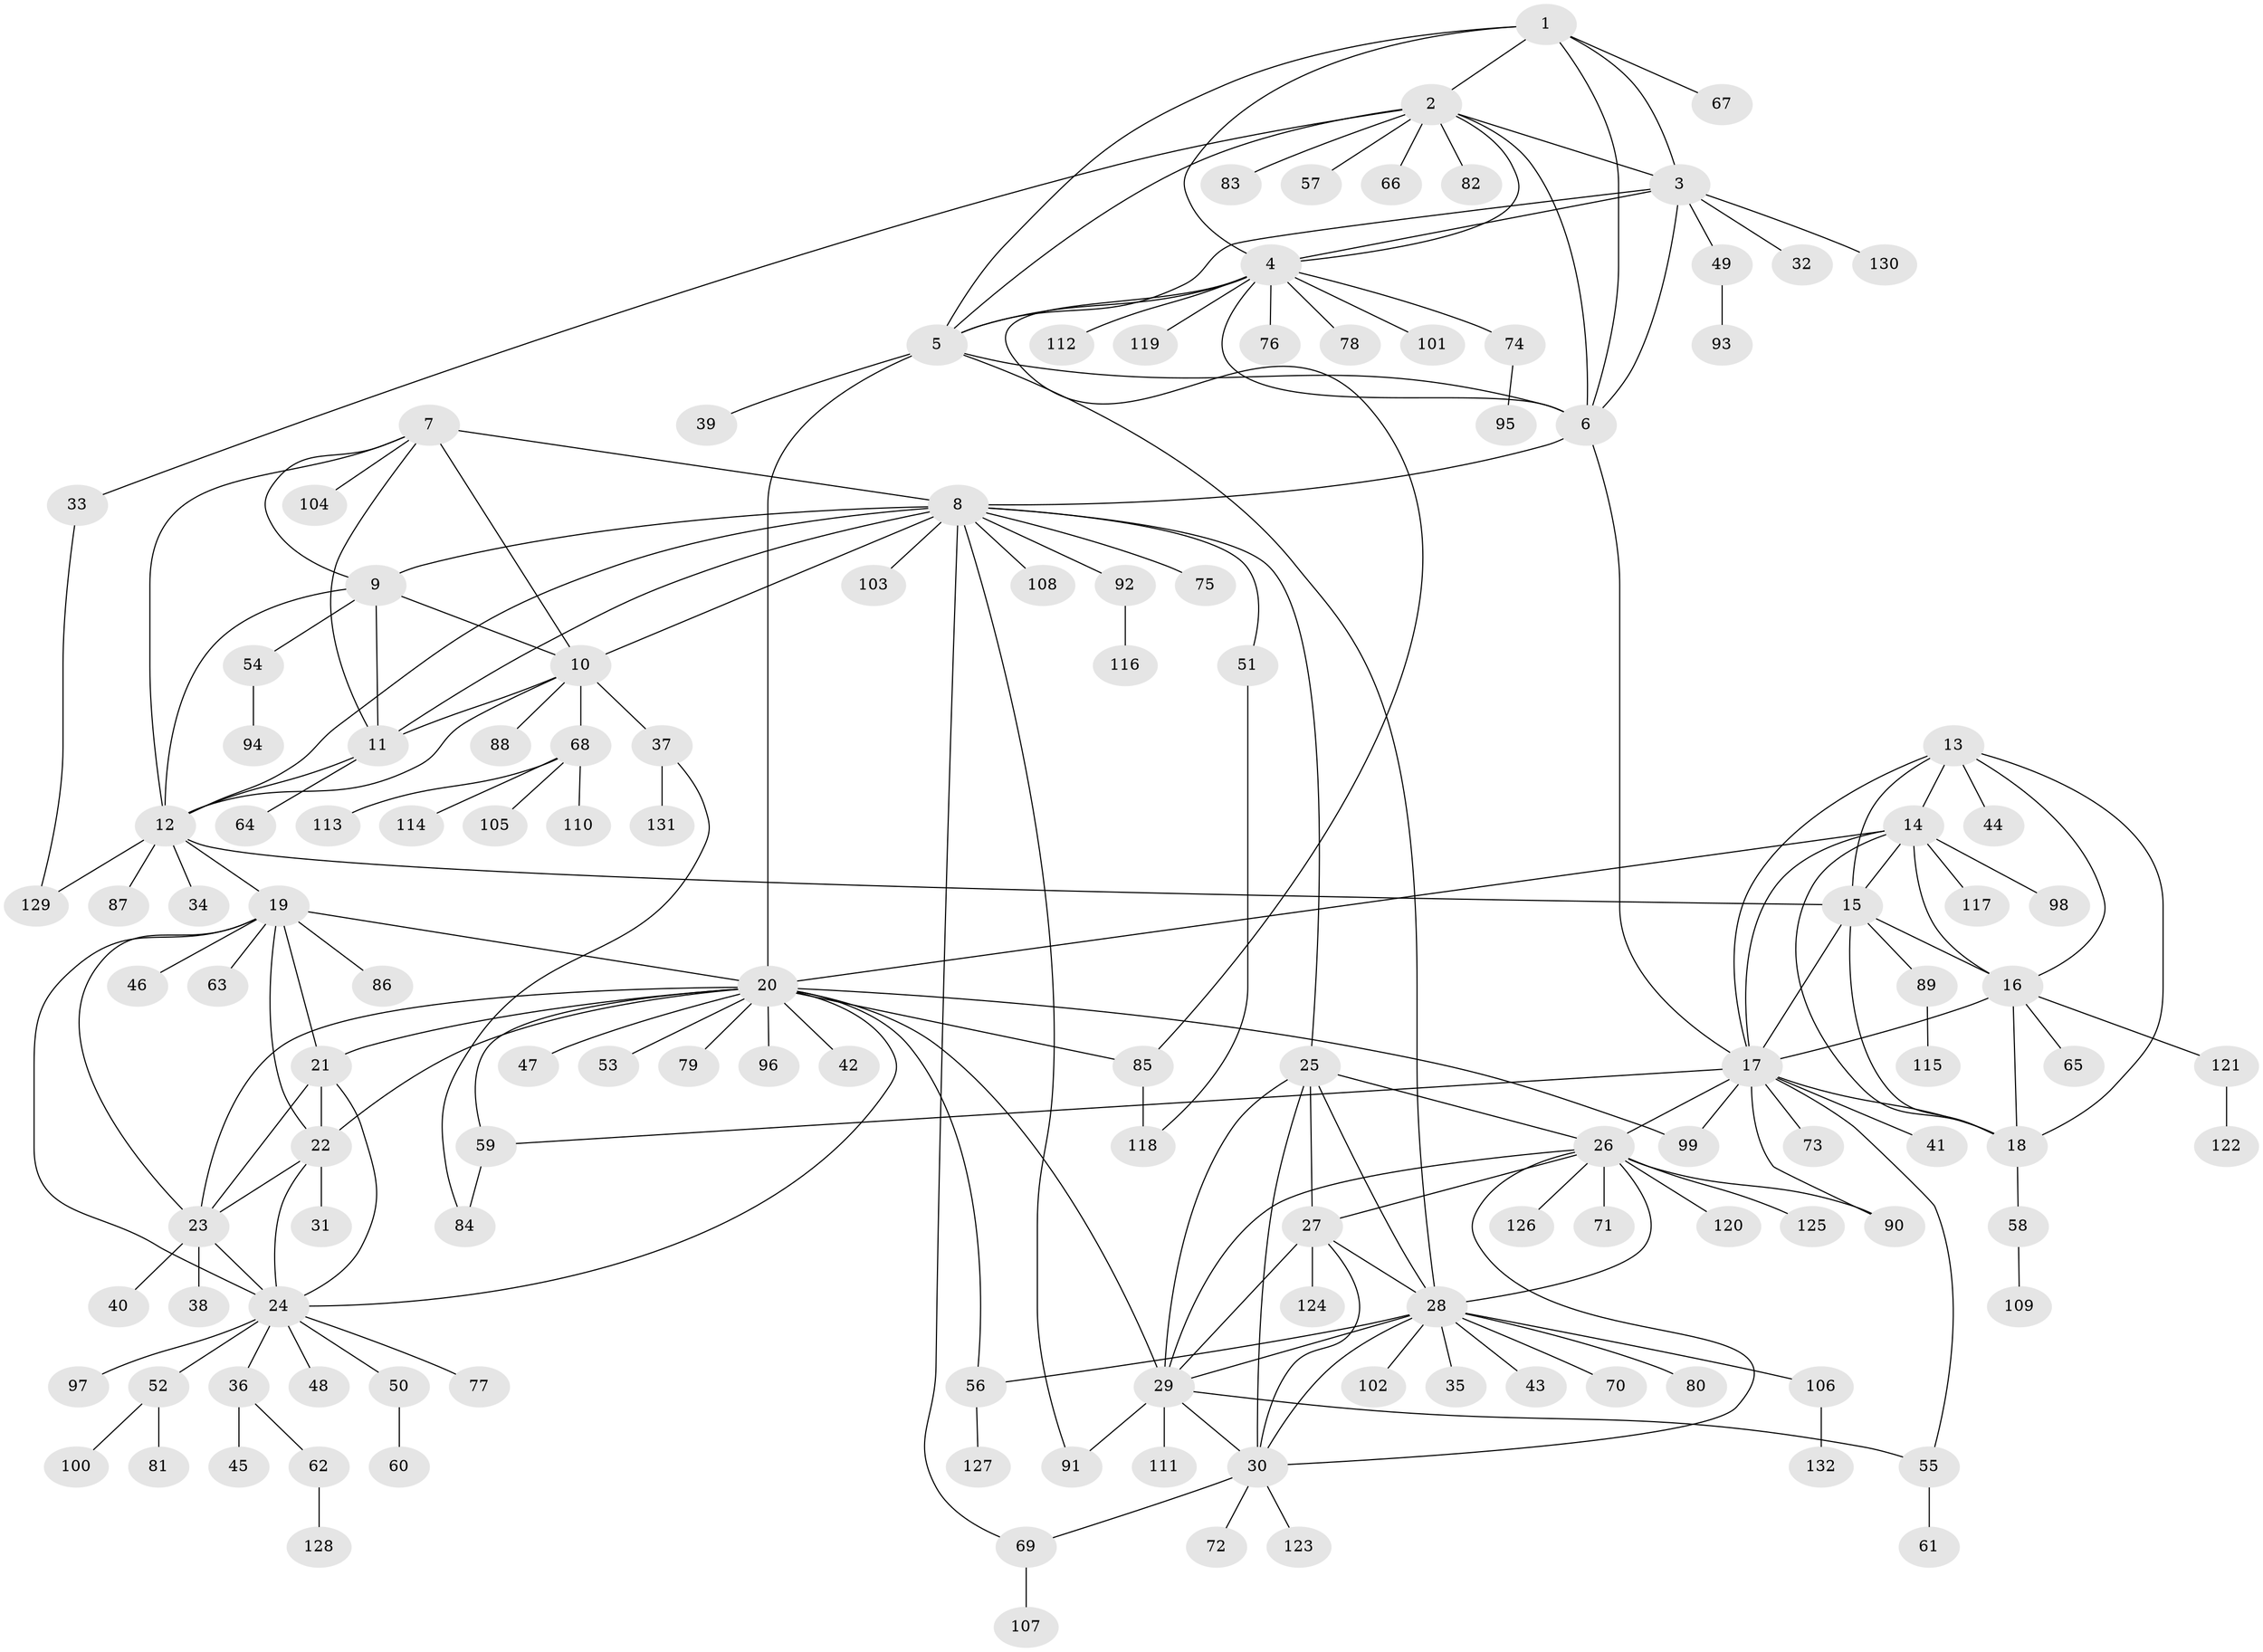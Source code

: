// Generated by graph-tools (version 1.1) at 2025/02/03/09/25 03:02:42]
// undirected, 132 vertices, 198 edges
graph export_dot {
graph [start="1"]
  node [color=gray90,style=filled];
  1;
  2;
  3;
  4;
  5;
  6;
  7;
  8;
  9;
  10;
  11;
  12;
  13;
  14;
  15;
  16;
  17;
  18;
  19;
  20;
  21;
  22;
  23;
  24;
  25;
  26;
  27;
  28;
  29;
  30;
  31;
  32;
  33;
  34;
  35;
  36;
  37;
  38;
  39;
  40;
  41;
  42;
  43;
  44;
  45;
  46;
  47;
  48;
  49;
  50;
  51;
  52;
  53;
  54;
  55;
  56;
  57;
  58;
  59;
  60;
  61;
  62;
  63;
  64;
  65;
  66;
  67;
  68;
  69;
  70;
  71;
  72;
  73;
  74;
  75;
  76;
  77;
  78;
  79;
  80;
  81;
  82;
  83;
  84;
  85;
  86;
  87;
  88;
  89;
  90;
  91;
  92;
  93;
  94;
  95;
  96;
  97;
  98;
  99;
  100;
  101;
  102;
  103;
  104;
  105;
  106;
  107;
  108;
  109;
  110;
  111;
  112;
  113;
  114;
  115;
  116;
  117;
  118;
  119;
  120;
  121;
  122;
  123;
  124;
  125;
  126;
  127;
  128;
  129;
  130;
  131;
  132;
  1 -- 2;
  1 -- 3;
  1 -- 4;
  1 -- 5;
  1 -- 6;
  1 -- 67;
  2 -- 3;
  2 -- 4;
  2 -- 5;
  2 -- 6;
  2 -- 33;
  2 -- 57;
  2 -- 66;
  2 -- 82;
  2 -- 83;
  3 -- 4;
  3 -- 5;
  3 -- 6;
  3 -- 32;
  3 -- 49;
  3 -- 130;
  4 -- 5;
  4 -- 6;
  4 -- 74;
  4 -- 76;
  4 -- 78;
  4 -- 85;
  4 -- 101;
  4 -- 112;
  4 -- 119;
  5 -- 6;
  5 -- 20;
  5 -- 28;
  5 -- 39;
  6 -- 8;
  6 -- 17;
  7 -- 8;
  7 -- 9;
  7 -- 10;
  7 -- 11;
  7 -- 12;
  7 -- 104;
  8 -- 9;
  8 -- 10;
  8 -- 11;
  8 -- 12;
  8 -- 25;
  8 -- 51;
  8 -- 69;
  8 -- 75;
  8 -- 91;
  8 -- 92;
  8 -- 103;
  8 -- 108;
  9 -- 10;
  9 -- 11;
  9 -- 12;
  9 -- 54;
  10 -- 11;
  10 -- 12;
  10 -- 37;
  10 -- 68;
  10 -- 88;
  11 -- 12;
  11 -- 64;
  12 -- 15;
  12 -- 19;
  12 -- 34;
  12 -- 87;
  12 -- 129;
  13 -- 14;
  13 -- 15;
  13 -- 16;
  13 -- 17;
  13 -- 18;
  13 -- 44;
  14 -- 15;
  14 -- 16;
  14 -- 17;
  14 -- 18;
  14 -- 20;
  14 -- 98;
  14 -- 117;
  15 -- 16;
  15 -- 17;
  15 -- 18;
  15 -- 89;
  16 -- 17;
  16 -- 18;
  16 -- 65;
  16 -- 121;
  17 -- 18;
  17 -- 26;
  17 -- 41;
  17 -- 55;
  17 -- 59;
  17 -- 73;
  17 -- 90;
  17 -- 99;
  18 -- 58;
  19 -- 20;
  19 -- 21;
  19 -- 22;
  19 -- 23;
  19 -- 24;
  19 -- 46;
  19 -- 63;
  19 -- 86;
  20 -- 21;
  20 -- 22;
  20 -- 23;
  20 -- 24;
  20 -- 29;
  20 -- 42;
  20 -- 47;
  20 -- 53;
  20 -- 56;
  20 -- 59;
  20 -- 79;
  20 -- 85;
  20 -- 96;
  20 -- 99;
  21 -- 22;
  21 -- 23;
  21 -- 24;
  22 -- 23;
  22 -- 24;
  22 -- 31;
  23 -- 24;
  23 -- 38;
  23 -- 40;
  24 -- 36;
  24 -- 48;
  24 -- 50;
  24 -- 52;
  24 -- 77;
  24 -- 97;
  25 -- 26;
  25 -- 27;
  25 -- 28;
  25 -- 29;
  25 -- 30;
  26 -- 27;
  26 -- 28;
  26 -- 29;
  26 -- 30;
  26 -- 71;
  26 -- 90;
  26 -- 120;
  26 -- 125;
  26 -- 126;
  27 -- 28;
  27 -- 29;
  27 -- 30;
  27 -- 124;
  28 -- 29;
  28 -- 30;
  28 -- 35;
  28 -- 43;
  28 -- 56;
  28 -- 70;
  28 -- 80;
  28 -- 102;
  28 -- 106;
  29 -- 30;
  29 -- 55;
  29 -- 91;
  29 -- 111;
  30 -- 69;
  30 -- 72;
  30 -- 123;
  33 -- 129;
  36 -- 45;
  36 -- 62;
  37 -- 84;
  37 -- 131;
  49 -- 93;
  50 -- 60;
  51 -- 118;
  52 -- 81;
  52 -- 100;
  54 -- 94;
  55 -- 61;
  56 -- 127;
  58 -- 109;
  59 -- 84;
  62 -- 128;
  68 -- 105;
  68 -- 110;
  68 -- 113;
  68 -- 114;
  69 -- 107;
  74 -- 95;
  85 -- 118;
  89 -- 115;
  92 -- 116;
  106 -- 132;
  121 -- 122;
}
